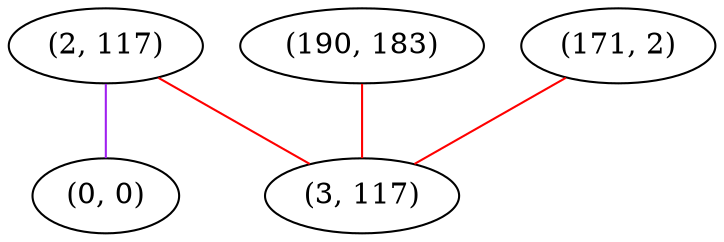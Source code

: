 graph "" {
"(2, 117)";
"(0, 0)";
"(190, 183)";
"(171, 2)";
"(3, 117)";
"(2, 117)" -- "(0, 0)"  [color=purple, key=0, weight=4];
"(2, 117)" -- "(3, 117)"  [color=red, key=0, weight=1];
"(190, 183)" -- "(3, 117)"  [color=red, key=0, weight=1];
"(171, 2)" -- "(3, 117)"  [color=red, key=0, weight=1];
}

